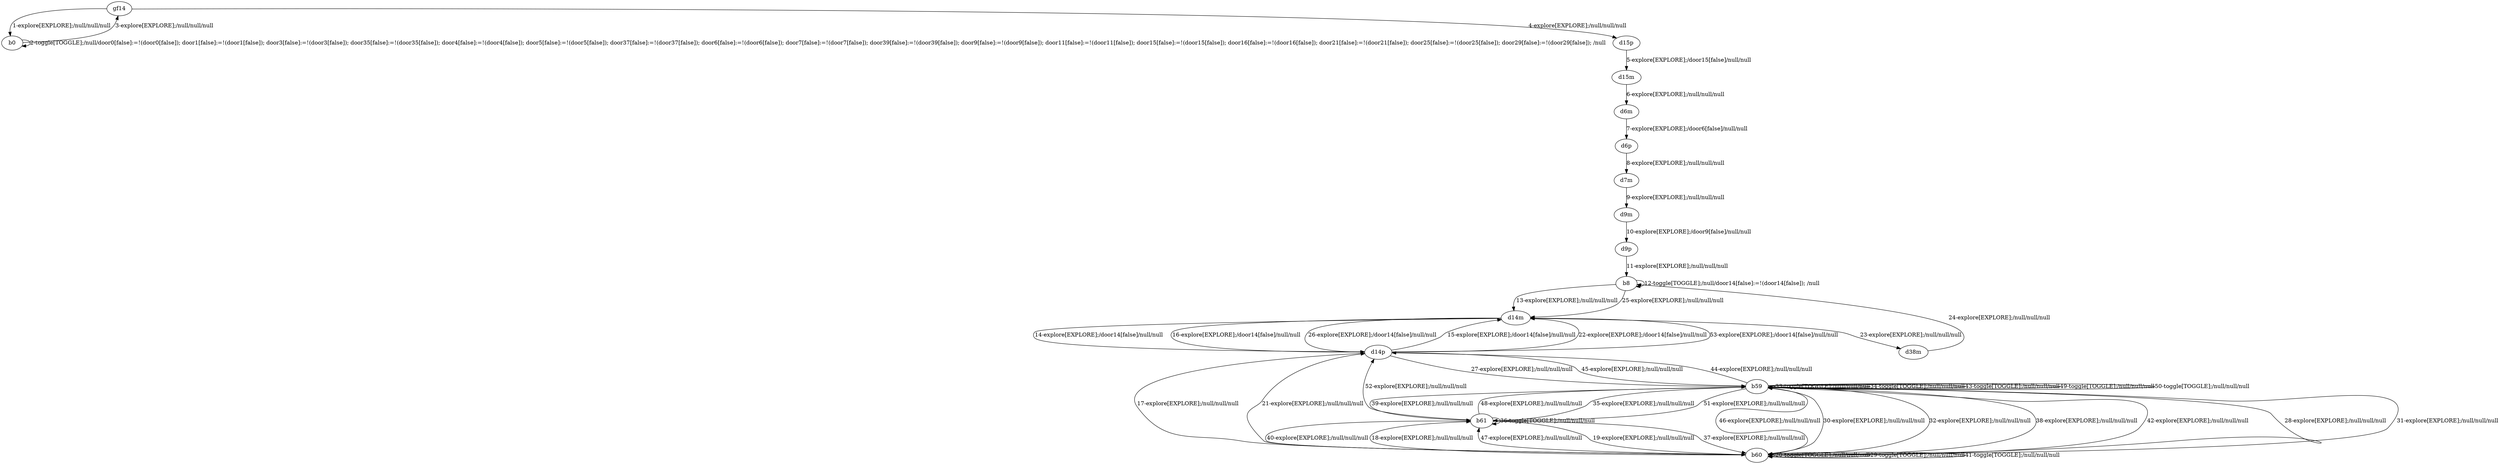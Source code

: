 # Total number of goals covered by this test: 16
# d14p --> d14m
# d14p --> b59
# d14p --> b60
# b60 --> d14p
# b61 --> b59
# b59 --> b59
# b61 --> d14p
# d14m --> d14p
# b59 --> d14p
# b60 --> b61
# b61 --> b61
# b59 --> b60
# b59 --> b61
# b60 --> b59
# b61 --> b60
# b60 --> b60

digraph g {
"gf14" -> "b0" [label = "1-explore[EXPLORE];/null/null/null"];
"b0" -> "b0" [label = "2-toggle[TOGGLE];/null/door0[false]:=!(door0[false]); door1[false]:=!(door1[false]); door3[false]:=!(door3[false]); door35[false]:=!(door35[false]); door4[false]:=!(door4[false]); door5[false]:=!(door5[false]); door37[false]:=!(door37[false]); door6[false]:=!(door6[false]); door7[false]:=!(door7[false]); door39[false]:=!(door39[false]); door9[false]:=!(door9[false]); door11[false]:=!(door11[false]); door15[false]:=!(door15[false]); door16[false]:=!(door16[false]); door21[false]:=!(door21[false]); door25[false]:=!(door25[false]); door29[false]:=!(door29[false]); /null"];
"b0" -> "gf14" [label = "3-explore[EXPLORE];/null/null/null"];
"gf14" -> "d15p" [label = "4-explore[EXPLORE];/null/null/null"];
"d15p" -> "d15m" [label = "5-explore[EXPLORE];/door15[false]/null/null"];
"d15m" -> "d6m" [label = "6-explore[EXPLORE];/null/null/null"];
"d6m" -> "d6p" [label = "7-explore[EXPLORE];/door6[false]/null/null"];
"d6p" -> "d7m" [label = "8-explore[EXPLORE];/null/null/null"];
"d7m" -> "d9m" [label = "9-explore[EXPLORE];/null/null/null"];
"d9m" -> "d9p" [label = "10-explore[EXPLORE];/door9[false]/null/null"];
"d9p" -> "b8" [label = "11-explore[EXPLORE];/null/null/null"];
"b8" -> "b8" [label = "12-toggle[TOGGLE];/null/door14[false]:=!(door14[false]); /null"];
"b8" -> "d14m" [label = "13-explore[EXPLORE];/null/null/null"];
"d14m" -> "d14p" [label = "14-explore[EXPLORE];/door14[false]/null/null"];
"d14p" -> "d14m" [label = "15-explore[EXPLORE];/door14[false]/null/null"];
"d14m" -> "d14p" [label = "16-explore[EXPLORE];/door14[false]/null/null"];
"d14p" -> "b60" [label = "17-explore[EXPLORE];/null/null/null"];
"b60" -> "b61" [label = "18-explore[EXPLORE];/null/null/null"];
"b61" -> "b60" [label = "19-explore[EXPLORE];/null/null/null"];
"b60" -> "b60" [label = "20-toggle[TOGGLE];/null/null/null"];
"b60" -> "d14p" [label = "21-explore[EXPLORE];/null/null/null"];
"d14p" -> "d14m" [label = "22-explore[EXPLORE];/door14[false]/null/null"];
"d14m" -> "d38m" [label = "23-explore[EXPLORE];/null/null/null"];
"d38m" -> "b8" [label = "24-explore[EXPLORE];/null/null/null"];
"b8" -> "d14m" [label = "25-explore[EXPLORE];/null/null/null"];
"d14m" -> "d14p" [label = "26-explore[EXPLORE];/door14[false]/null/null"];
"d14p" -> "b59" [label = "27-explore[EXPLORE];/null/null/null"];
"b59" -> "b60" [label = "28-explore[EXPLORE];/null/null/null"];
"b60" -> "b60" [label = "29-toggle[TOGGLE];/null/null/null"];
"b60" -> "b59" [label = "30-explore[EXPLORE];/null/null/null"];
"b59" -> "b60" [label = "31-explore[EXPLORE];/null/null/null"];
"b60" -> "b59" [label = "32-explore[EXPLORE];/null/null/null"];
"b59" -> "b59" [label = "33-toggle[TOGGLE];/null/null/null"];
"b59" -> "b59" [label = "34-toggle[TOGGLE];/null/null/null"];
"b59" -> "b61" [label = "35-explore[EXPLORE];/null/null/null"];
"b61" -> "b61" [label = "36-toggle[TOGGLE];/null/null/null"];
"b61" -> "b60" [label = "37-explore[EXPLORE];/null/null/null"];
"b60" -> "b59" [label = "38-explore[EXPLORE];/null/null/null"];
"b59" -> "b61" [label = "39-explore[EXPLORE];/null/null/null"];
"b61" -> "b60" [label = "40-explore[EXPLORE];/null/null/null"];
"b60" -> "b60" [label = "41-toggle[TOGGLE];/null/null/null"];
"b60" -> "b59" [label = "42-explore[EXPLORE];/null/null/null"];
"b59" -> "b59" [label = "43-toggle[TOGGLE];/null/null/null"];
"b59" -> "d14p" [label = "44-explore[EXPLORE];/null/null/null"];
"d14p" -> "b59" [label = "45-explore[EXPLORE];/null/null/null"];
"b59" -> "b60" [label = "46-explore[EXPLORE];/null/null/null"];
"b60" -> "b61" [label = "47-explore[EXPLORE];/null/null/null"];
"b61" -> "b59" [label = "48-explore[EXPLORE];/null/null/null"];
"b59" -> "b59" [label = "49-toggle[TOGGLE];/null/null/null"];
"b59" -> "b59" [label = "50-toggle[TOGGLE];/null/null/null"];
"b59" -> "b61" [label = "51-explore[EXPLORE];/null/null/null"];
"b61" -> "d14p" [label = "52-explore[EXPLORE];/null/null/null"];
"d14p" -> "d14m" [label = "53-explore[EXPLORE];/door14[false]/null/null"];
}